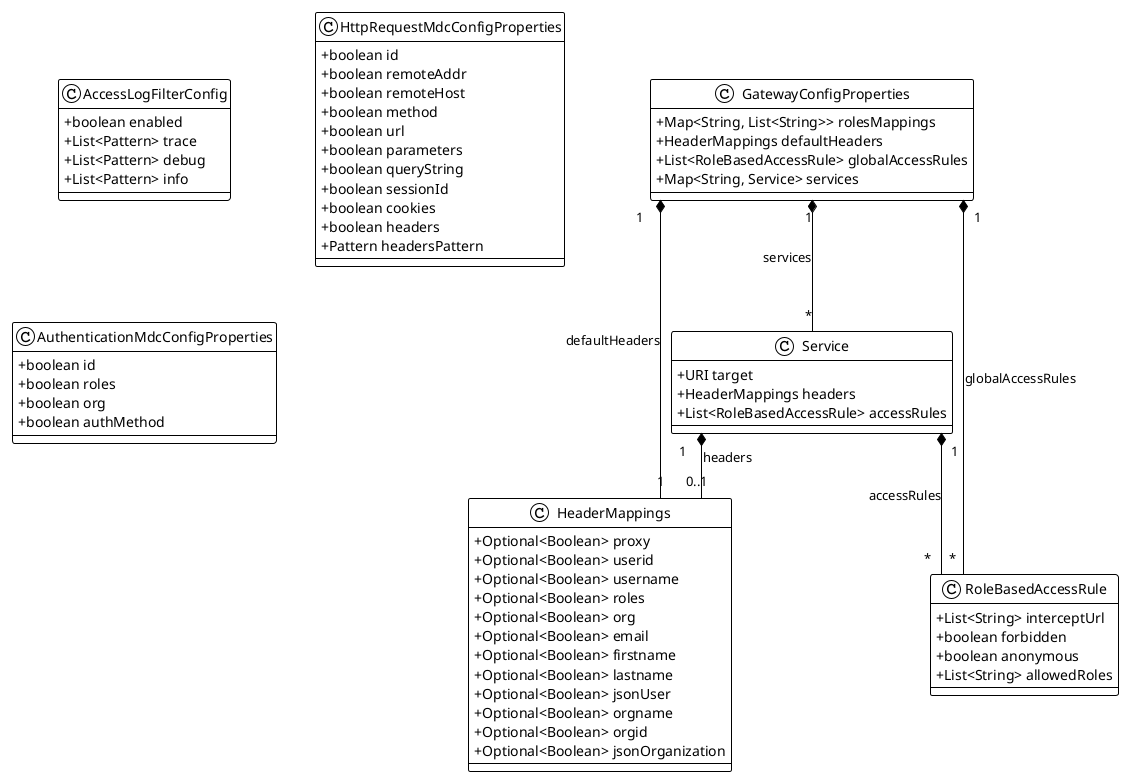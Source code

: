 @startuml config-model
!theme plain
skinparam classAttributeIconSize 0
skinparam linetype ortho
skinparam nodesep 85
skinparam ranksep 55

class GatewayConfigProperties {
  +Map<String, List<String>> rolesMappings
  +HeaderMappings defaultHeaders
  +List<RoleBasedAccessRule> globalAccessRules
  +Map<String, Service> services
}

class Service {
  +URI target
  +HeaderMappings headers
  +List<RoleBasedAccessRule> accessRules
}

class HeaderMappings {
  +Optional<Boolean> proxy
  +Optional<Boolean> userid
  +Optional<Boolean> username
  +Optional<Boolean> roles
  +Optional<Boolean> org
  +Optional<Boolean> email
  +Optional<Boolean> firstname
  +Optional<Boolean> lastname
  +Optional<Boolean> jsonUser
  +Optional<Boolean> orgname
  +Optional<Boolean> orgid
  +Optional<Boolean> jsonOrganization
}

class RoleBasedAccessRule {
  +List<String> interceptUrl
  +boolean forbidden
  +boolean anonymous
  +List<String> allowedRoles
}

class AccessLogFilterConfig {
  +boolean enabled
  +List<Pattern> trace
  +List<Pattern> debug
  +List<Pattern> info
}

class HttpRequestMdcConfigProperties {
  +boolean id
  +boolean remoteAddr
  +boolean remoteHost
  +boolean method
  +boolean url
  +boolean parameters
  +boolean queryString
  +boolean sessionId
  +boolean cookies
  +boolean headers
  +Pattern headersPattern
}

class AuthenticationMdcConfigProperties {
  +boolean id
  +boolean roles
  +boolean org
  +boolean authMethod
}

GatewayConfigProperties "1" *-- "1" HeaderMappings : defaultHeaders
GatewayConfigProperties "1" *-- "*" RoleBasedAccessRule : globalAccessRules
GatewayConfigProperties "1" *-- "*" Service : services
Service "1" *-- "0..1" HeaderMappings : headers
Service "1" *-- "*" RoleBasedAccessRule : accessRules

@enduml